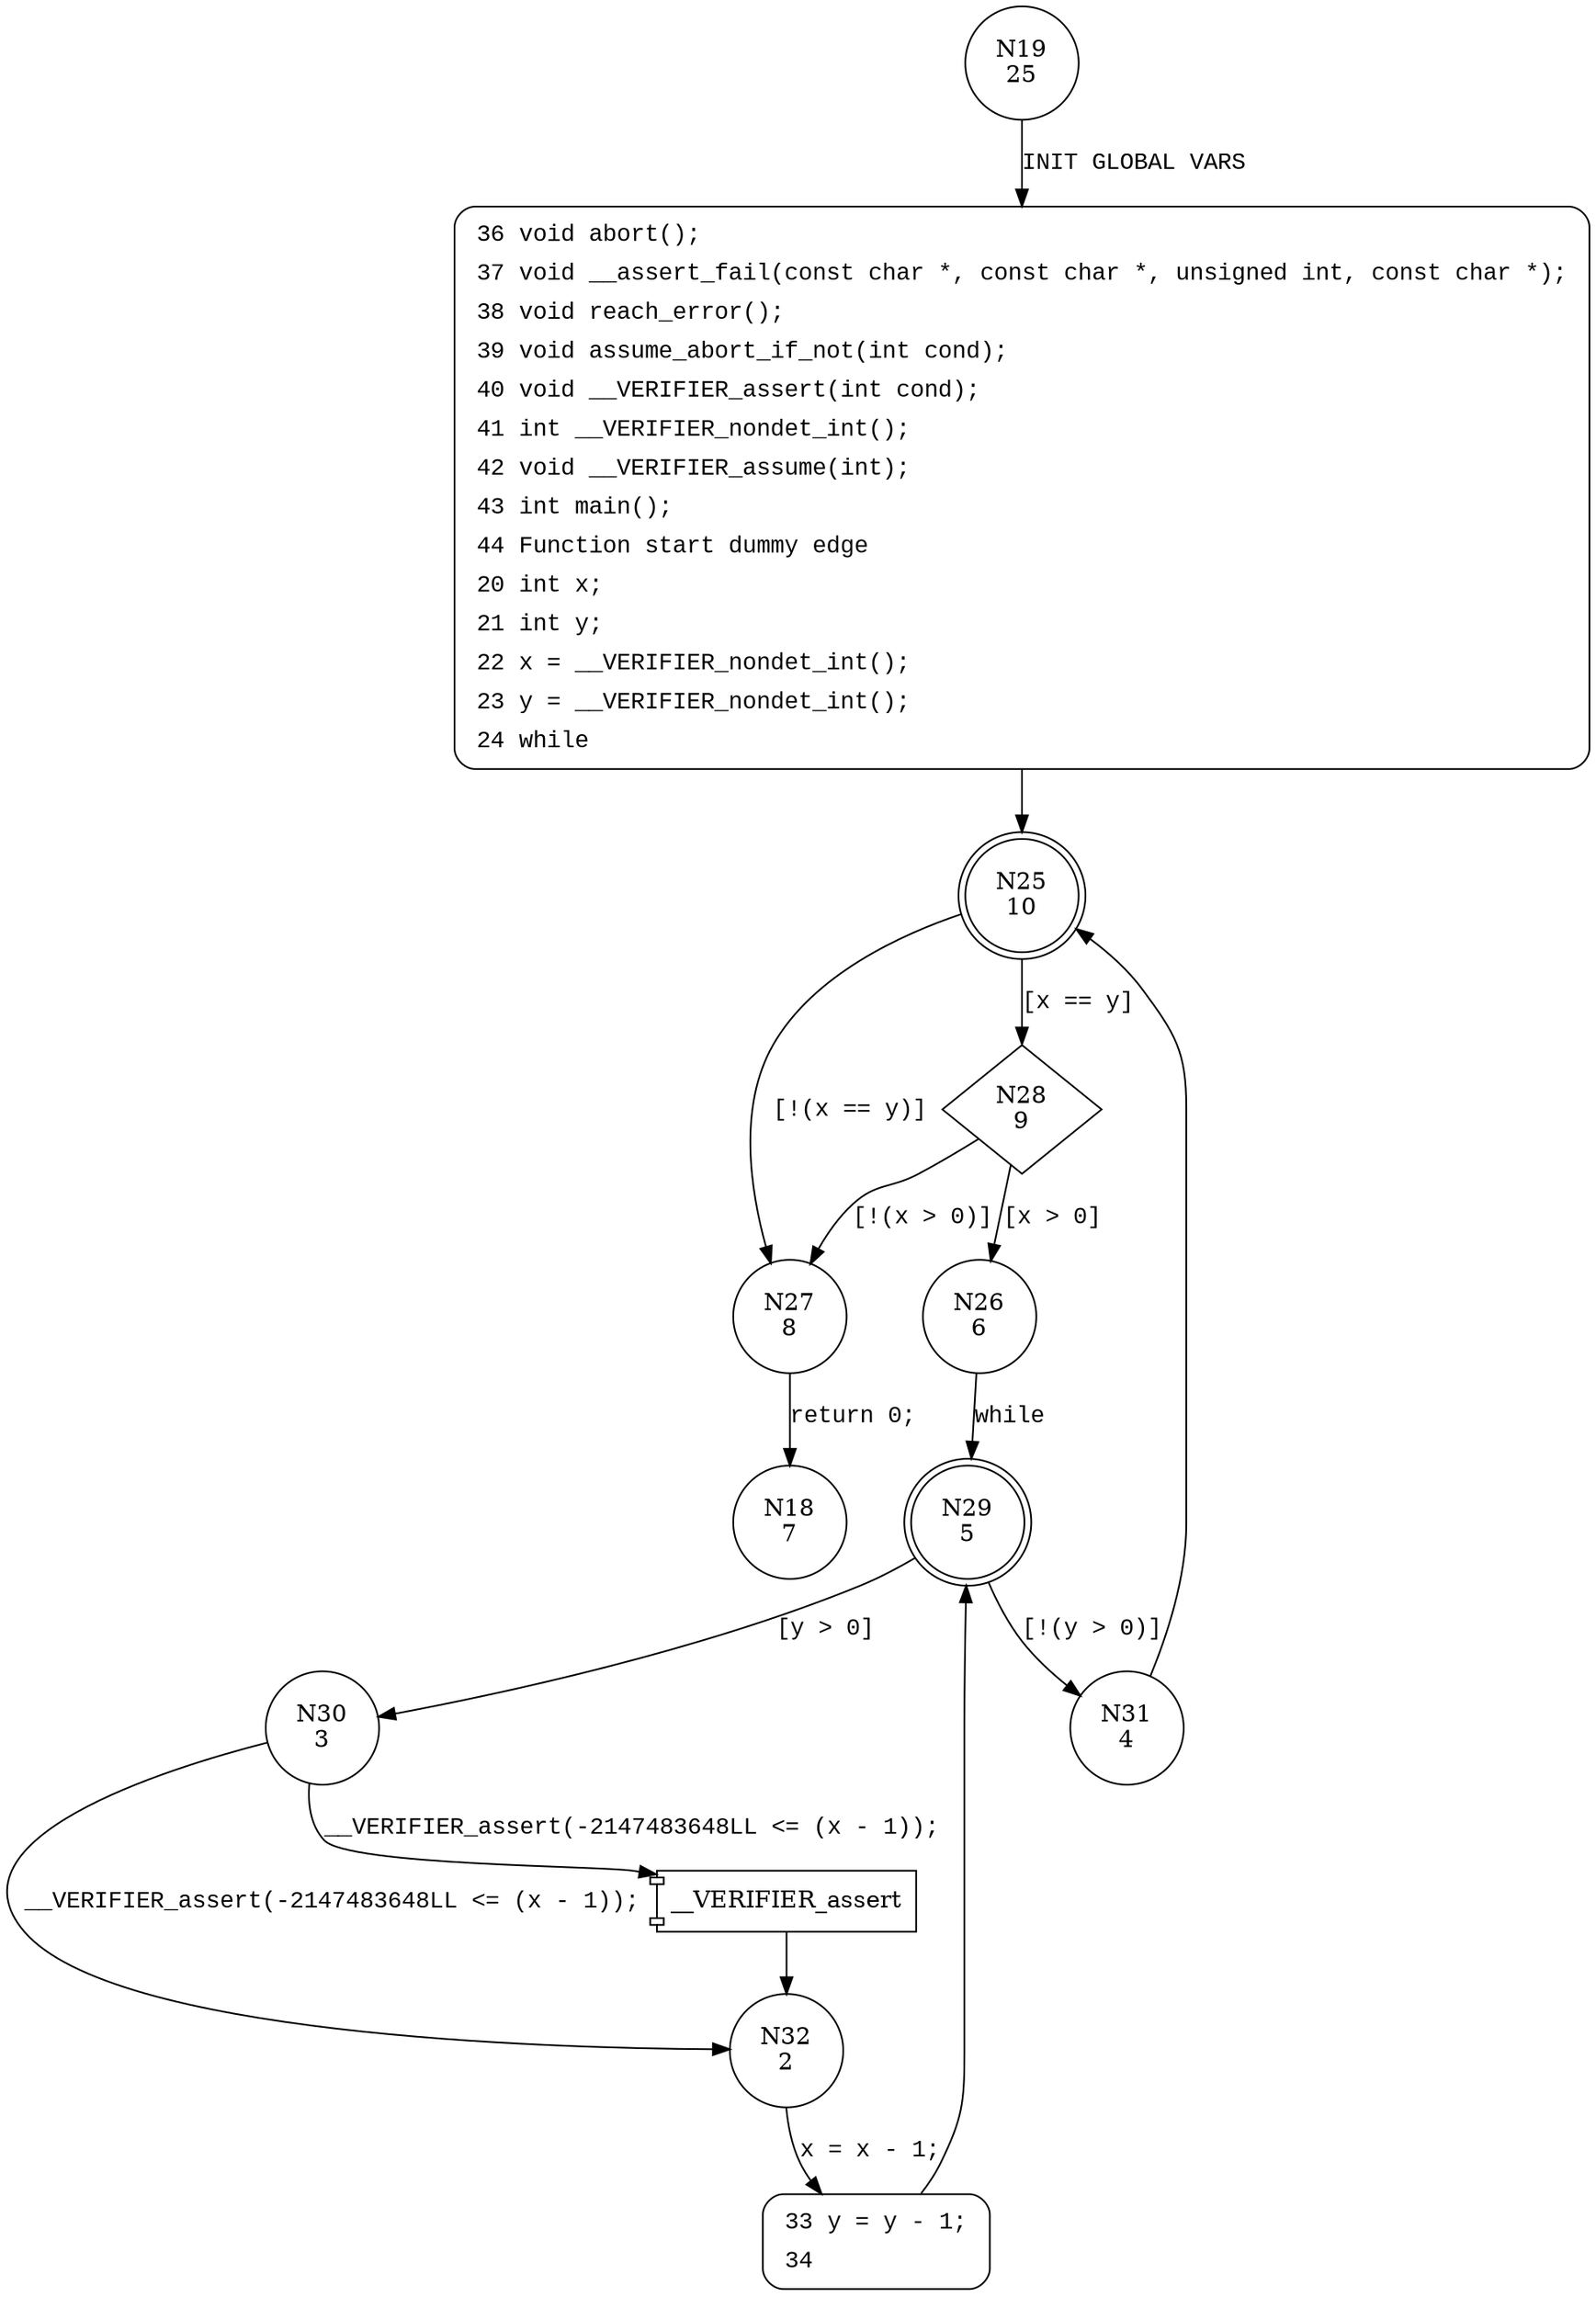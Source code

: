 digraph main {
19 [shape="circle" label="N19\n25"]
36 [shape="circle" label="N36\n24"]
25 [shape="doublecircle" label="N25\n10"]
28 [shape="diamond" label="N28\n9"]
27 [shape="circle" label="N27\n8"]
18 [shape="circle" label="N18\n7"]
26 [shape="circle" label="N26\n6"]
29 [shape="doublecircle" label="N29\n5"]
30 [shape="circle" label="N30\n3"]
31 [shape="circle" label="N31\n4"]
32 [shape="circle" label="N32\n2"]
33 [shape="circle" label="N33\n1"]
36 [style="filled,bold" penwidth="1" fillcolor="white" fontname="Courier New" shape="Mrecord" label=<<table border="0" cellborder="0" cellpadding="3" bgcolor="white"><tr><td align="right">36</td><td align="left">void abort();</td></tr><tr><td align="right">37</td><td align="left">void __assert_fail(const char *, const char *, unsigned int, const char *);</td></tr><tr><td align="right">38</td><td align="left">void reach_error();</td></tr><tr><td align="right">39</td><td align="left">void assume_abort_if_not(int cond);</td></tr><tr><td align="right">40</td><td align="left">void __VERIFIER_assert(int cond);</td></tr><tr><td align="right">41</td><td align="left">int __VERIFIER_nondet_int();</td></tr><tr><td align="right">42</td><td align="left">void __VERIFIER_assume(int);</td></tr><tr><td align="right">43</td><td align="left">int main();</td></tr><tr><td align="right">44</td><td align="left">Function start dummy edge</td></tr><tr><td align="right">20</td><td align="left">int x;</td></tr><tr><td align="right">21</td><td align="left">int y;</td></tr><tr><td align="right">22</td><td align="left">x = __VERIFIER_nondet_int();</td></tr><tr><td align="right">23</td><td align="left">y = __VERIFIER_nondet_int();</td></tr><tr><td align="right">24</td><td align="left">while</td></tr></table>>]
36 -> 25[label=""]
33 [style="filled,bold" penwidth="1" fillcolor="white" fontname="Courier New" shape="Mrecord" label=<<table border="0" cellborder="0" cellpadding="3" bgcolor="white"><tr><td align="right">33</td><td align="left">y = y - 1;</td></tr><tr><td align="right">34</td><td align="left"></td></tr></table>>]
33 -> 29[label=""]
19 -> 36 [label="INIT GLOBAL VARS" fontname="Courier New"]
25 -> 28 [label="[x == y]" fontname="Courier New"]
25 -> 27 [label="[!(x == y)]" fontname="Courier New"]
27 -> 18 [label="return 0;" fontname="Courier New"]
28 -> 26 [label="[x > 0]" fontname="Courier New"]
28 -> 27 [label="[!(x > 0)]" fontname="Courier New"]
29 -> 30 [label="[y > 0]" fontname="Courier New"]
29 -> 31 [label="[!(y > 0)]" fontname="Courier New"]
100001 [shape="component" label="__VERIFIER_assert"]
30 -> 100001 [label="__VERIFIER_assert(-2147483648LL <= (x - 1));" fontname="Courier New"]
100001 -> 32 [label="" fontname="Courier New"]
30 -> 32 [label="__VERIFIER_assert(-2147483648LL <= (x - 1));" fontname="Courier New"]
32 -> 33 [label="x = x - 1;" fontname="Courier New"]
26 -> 29 [label="while" fontname="Courier New"]
31 -> 25 [label="" fontname="Courier New"]
}
